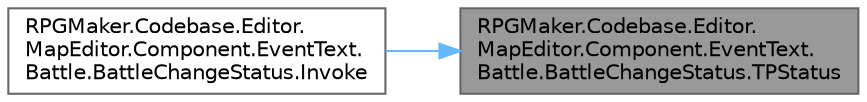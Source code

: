 digraph "RPGMaker.Codebase.Editor.MapEditor.Component.EventText.Battle.BattleChangeStatus.TPStatus"
{
 // LATEX_PDF_SIZE
  bgcolor="transparent";
  edge [fontname=Helvetica,fontsize=10,labelfontname=Helvetica,labelfontsize=10];
  node [fontname=Helvetica,fontsize=10,shape=box,height=0.2,width=0.4];
  rankdir="RL";
  Node1 [id="Node000001",label="RPGMaker.Codebase.Editor.\lMapEditor.Component.EventText.\lBattle.BattleChangeStatus.TPStatus",height=0.2,width=0.4,color="gray40", fillcolor="grey60", style="filled", fontcolor="black",tooltip="😁 ＴＰ状態"];
  Node1 -> Node2 [id="edge1_Node000001_Node000002",dir="back",color="steelblue1",style="solid",tooltip=" "];
  Node2 [id="Node000002",label="RPGMaker.Codebase.Editor.\lMapEditor.Component.EventText.\lBattle.BattleChangeStatus.Invoke",height=0.2,width=0.4,color="grey40", fillcolor="white", style="filled",URL="$d8/ddb/class_r_p_g_maker_1_1_codebase_1_1_editor_1_1_map_editor_1_1_component_1_1_event_text_1_1_battle_1_1_battle_change_status.html#aeccc3b46b3b63b77893632967f1696b3",tooltip="😁 実行"];
}
